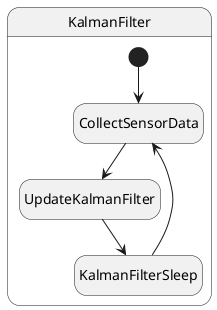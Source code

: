 @startuml kalman_filter
hide empty description
state KalmanFilter {
    [*] --> CollectSensorData
    CollectSensorData --> UpdateKalmanFilter
    UpdateKalmanFilter --> KalmanFilterSleep
    KalmanFilterSleep --> CollectSensorData
}
@enduml